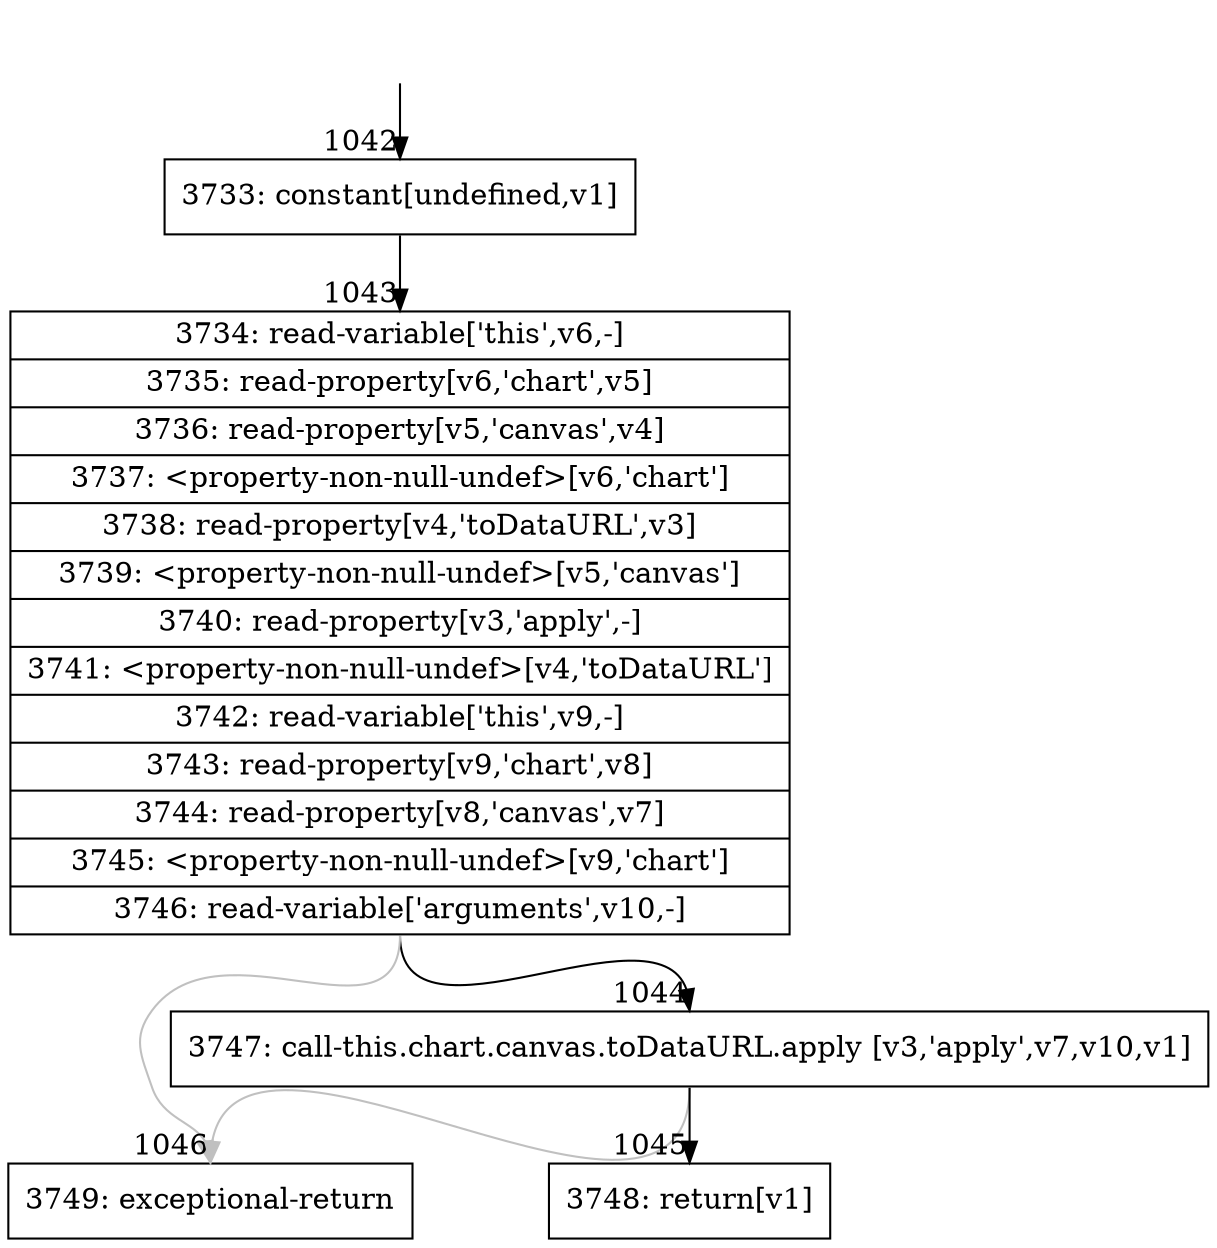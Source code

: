 digraph {
rankdir="TD"
BB_entry108[shape=none,label=""];
BB_entry108 -> BB1042 [tailport=s, headport=n, headlabel="    1042"]
BB1042 [shape=record label="{3733: constant[undefined,v1]}" ] 
BB1042 -> BB1043 [tailport=s, headport=n, headlabel="      1043"]
BB1043 [shape=record label="{3734: read-variable['this',v6,-]|3735: read-property[v6,'chart',v5]|3736: read-property[v5,'canvas',v4]|3737: \<property-non-null-undef\>[v6,'chart']|3738: read-property[v4,'toDataURL',v3]|3739: \<property-non-null-undef\>[v5,'canvas']|3740: read-property[v3,'apply',-]|3741: \<property-non-null-undef\>[v4,'toDataURL']|3742: read-variable['this',v9,-]|3743: read-property[v9,'chart',v8]|3744: read-property[v8,'canvas',v7]|3745: \<property-non-null-undef\>[v9,'chart']|3746: read-variable['arguments',v10,-]}" ] 
BB1043 -> BB1044 [tailport=s, headport=n, headlabel="      1044"]
BB1043 -> BB1046 [tailport=s, headport=n, color=gray, headlabel="      1046"]
BB1044 [shape=record label="{3747: call-this.chart.canvas.toDataURL.apply [v3,'apply',v7,v10,v1]}" ] 
BB1044 -> BB1045 [tailport=s, headport=n, headlabel="      1045"]
BB1044 -> BB1046 [tailport=s, headport=n, color=gray]
BB1045 [shape=record label="{3748: return[v1]}" ] 
BB1046 [shape=record label="{3749: exceptional-return}" ] 
//#$~ 1049
}
